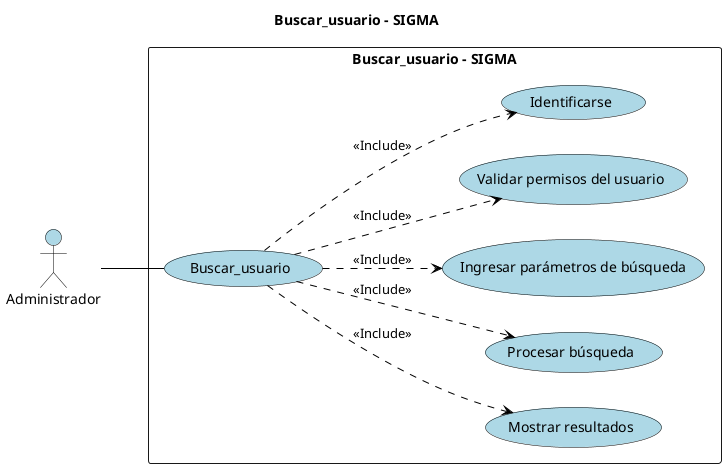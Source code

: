 @startuml BuscarUsuario
title Buscar_usuario - SIGMA
left to right direction
skinparam backgroundColor White
skinparam usecase {
    BackgroundColor #ADD8E6
    BorderColor Black
    ArrowColor Black
}

actor Administrador

skinparam actor {
    BackgroundColor #ADD8E6
    BorderColor Black
    FontColor Black
}

rectangle "Buscar_usuario - SIGMA" {
    usecase "Buscar_usuario" as AU
    usecase "Mostrar resultados" as MC
    usecase "Procesar búsqueda" as VD
    usecase "Ingresar parámetros de búsqueda" as SU
    usecase "Validar permisos del usuario" as VP
    usecase "Identificarse" as ID
}

Administrador -- AU

AU ..> ID : <<Include>>
AU ..> VP : <<Include>>
AU ..> SU : <<Include>>
AU ..> VD : <<Include>>
AU ..> MC : <<Include>>

@enduml
